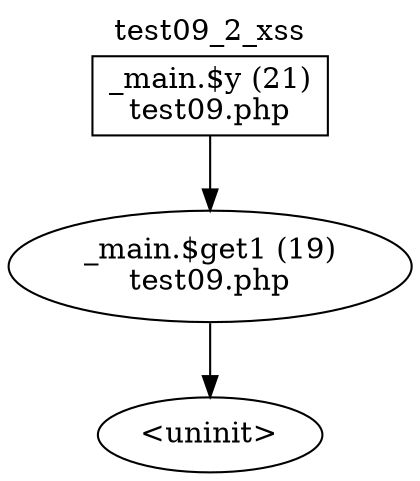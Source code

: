 digraph cfg {
  label="test09_2_xss";
  labelloc=t;
  n1 [shape=box, label="_main.$y (21)\ntest09.php"];
  n2 [shape=ellipse, label="_main.$get1 (19)\ntest09.php"];
  n3 [shape=ellipse, label="<uninit>"];
  n1 -> n2;
  n2 -> n3;
}
